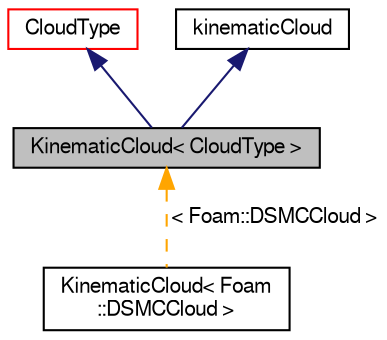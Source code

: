 digraph "KinematicCloud&lt; CloudType &gt;"
{
  bgcolor="transparent";
  edge [fontname="FreeSans",fontsize="10",labelfontname="FreeSans",labelfontsize="10"];
  node [fontname="FreeSans",fontsize="10",shape=record];
  Node1 [label="KinematicCloud\< CloudType \>",height=0.2,width=0.4,color="black", fillcolor="grey75", style="filled" fontcolor="black"];
  Node2 -> Node1 [dir="back",color="midnightblue",fontsize="10",style="solid",fontname="FreeSans"];
  Node2 [label="CloudType",height=0.2,width=0.4,color="red",URL="$a00561.html",tooltip="Templated base class for dsmc cloud. "];
  Node3 -> Node1 [dir="back",color="midnightblue",fontsize="10",style="solid",fontname="FreeSans"];
  Node3 [label="kinematicCloud",height=0.2,width=0.4,color="black",URL="$a01193.html",tooltip="Virtual abstract base class for templated KinematicCloud. "];
  Node1 -> Node4 [dir="back",color="orange",fontsize="10",style="dashed",label=" \< Foam::DSMCCloud \>" ,fontname="FreeSans"];
  Node4 [label="KinematicCloud\< Foam\l::DSMCCloud \>",height=0.2,width=0.4,color="black",URL="$a01194.html"];
}
